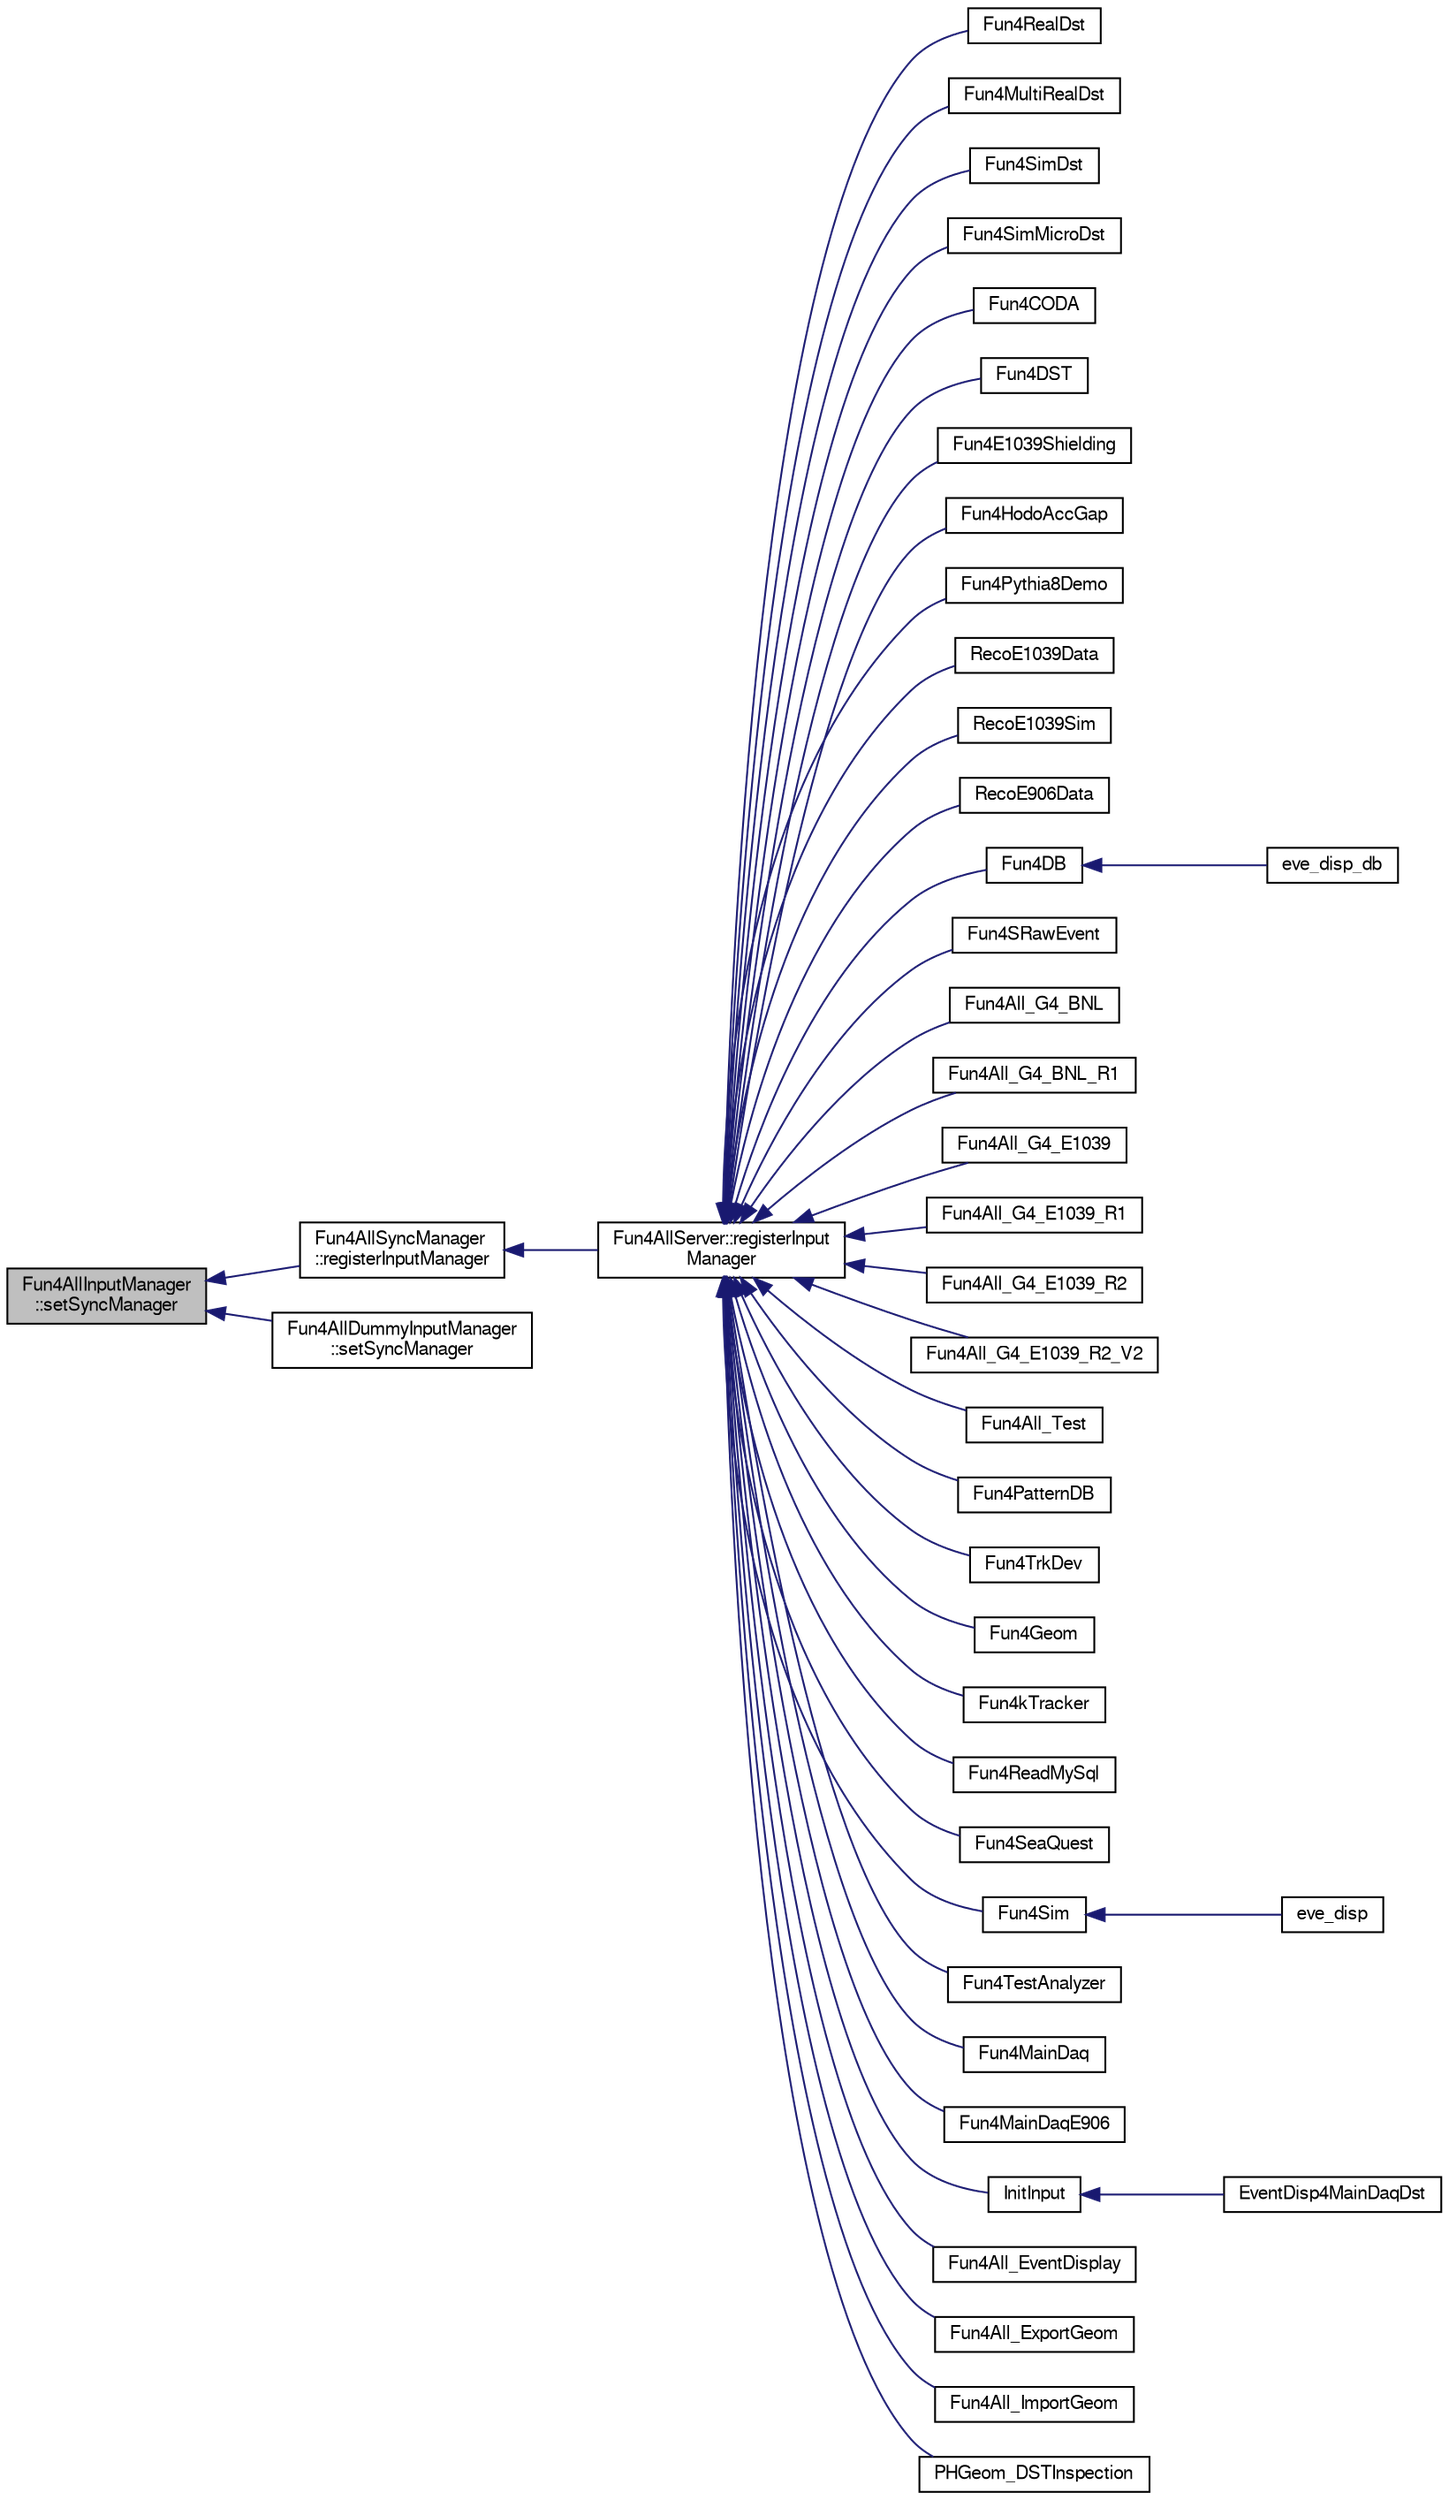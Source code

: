 digraph "Fun4AllInputManager::setSyncManager"
{
  bgcolor="transparent";
  edge [fontname="FreeSans",fontsize="10",labelfontname="FreeSans",labelfontsize="10"];
  node [fontname="FreeSans",fontsize="10",shape=record];
  rankdir="LR";
  Node1 [label="Fun4AllInputManager\l::setSyncManager",height=0.2,width=0.4,color="black", fillcolor="grey75", style="filled" fontcolor="black"];
  Node1 -> Node2 [dir="back",color="midnightblue",fontsize="10",style="solid",fontname="FreeSans"];
  Node2 [label="Fun4AllSyncManager\l::registerInputManager",height=0.2,width=0.4,color="black",URL="$dd/ded/classFun4AllSyncManager.html#a2a284bc4ed777ec7f39d6e5c7090067c"];
  Node2 -> Node3 [dir="back",color="midnightblue",fontsize="10",style="solid",fontname="FreeSans"];
  Node3 [label="Fun4AllServer::registerInput\lManager",height=0.2,width=0.4,color="black",URL="$da/d29/classFun4AllServer.html#ab2cb490790d15b865ae79eb3094caabe"];
  Node3 -> Node4 [dir="back",color="midnightblue",fontsize="10",style="solid",fontname="FreeSans"];
  Node4 [label="Fun4RealDst",height=0.2,width=0.4,color="black",URL="$da/daa/Fun4RealDst_8C.html#af2bc551d71266cd8c5a6daeea6a861d8",tooltip="Fun4MainDaq.C: Fun4all macro to decode the MainDAQ data. "];
  Node3 -> Node5 [dir="back",color="midnightblue",fontsize="10",style="solid",fontname="FreeSans"];
  Node5 [label="Fun4MultiRealDst",height=0.2,width=0.4,color="black",URL="$da/daa/Fun4RealDst_8C.html#aa80eadb6952b5d52a756d7cf52d05770",tooltip="Function to analyze multiple DST files. "];
  Node3 -> Node6 [dir="back",color="midnightblue",fontsize="10",style="solid",fontname="FreeSans"];
  Node6 [label="Fun4SimDst",height=0.2,width=0.4,color="black",URL="$db/dba/Fun4SimDst_8C.html#abf0708efff889232b6c0a7359cfb70ae",tooltip="Fun4SimDst.C: Fun4all macro to analyze the E1039 simulated DST files. "];
  Node3 -> Node7 [dir="back",color="midnightblue",fontsize="10",style="solid",fontname="FreeSans"];
  Node7 [label="Fun4SimMicroDst",height=0.2,width=0.4,color="black",URL="$d6/dac/Fun4SimMicroDst_8C.html#ab980c780491ded824d61247fc1fa6127",tooltip="Fun4SimMicroDst.C: Fun4all macro to analyze you uDST. "];
  Node3 -> Node8 [dir="back",color="midnightblue",fontsize="10",style="solid",fontname="FreeSans"];
  Node8 [label="Fun4CODA",height=0.2,width=0.4,color="black",URL="$db/dbe/Fun4CODA_8C.html#a1bbee777074605aa2a59ddf9b2b52742"];
  Node3 -> Node9 [dir="back",color="midnightblue",fontsize="10",style="solid",fontname="FreeSans"];
  Node9 [label="Fun4DST",height=0.2,width=0.4,color="black",URL="$de/daf/Fun4DST_8C.html#a6a43c5ad028285b022976fa872e60cbc"];
  Node3 -> Node10 [dir="back",color="midnightblue",fontsize="10",style="solid",fontname="FreeSans"];
  Node10 [label="Fun4E1039Shielding",height=0.2,width=0.4,color="black",URL="$d2/d24/Fun4E1039Shielding_8C.html#a42592782dd55d6e219305ff678a00dc2"];
  Node3 -> Node11 [dir="back",color="midnightblue",fontsize="10",style="solid",fontname="FreeSans"];
  Node11 [label="Fun4HodoAccGap",height=0.2,width=0.4,color="black",URL="$d6/d6a/Fun4HodoAccGap_8C.html#a7aaa0687f144d5e7b417d7e9ac5f36da"];
  Node3 -> Node12 [dir="back",color="midnightblue",fontsize="10",style="solid",fontname="FreeSans"];
  Node12 [label="Fun4Pythia8Demo",height=0.2,width=0.4,color="black",URL="$de/d66/Fun4Pythia8Demo_8C.html#a6a06be36766511c5ad76013c9cbfe5b5"];
  Node3 -> Node13 [dir="back",color="midnightblue",fontsize="10",style="solid",fontname="FreeSans"];
  Node13 [label="RecoE1039Data",height=0.2,width=0.4,color="black",URL="$db/dea/RecoE1039Data_8C.html#a619388c470b52b98a611cb6f18ba24c1"];
  Node3 -> Node14 [dir="back",color="midnightblue",fontsize="10",style="solid",fontname="FreeSans"];
  Node14 [label="RecoE1039Sim",height=0.2,width=0.4,color="black",URL="$d0/d9c/RecoE1039Sim_8C.html#a07edfd7b51752cb53ea50911050a8511"];
  Node3 -> Node15 [dir="back",color="midnightblue",fontsize="10",style="solid",fontname="FreeSans"];
  Node15 [label="RecoE906Data",height=0.2,width=0.4,color="black",URL="$df/d0c/RecoE906Data_8C.html#ad032525ca693000ba382d14d82bf9f2b"];
  Node3 -> Node16 [dir="back",color="midnightblue",fontsize="10",style="solid",fontname="FreeSans"];
  Node16 [label="Fun4DB",height=0.2,width=0.4,color="black",URL="$df/dc0/Fun4DB_8C.html#a156048b96f7485e3cc410afbc05fc286"];
  Node16 -> Node17 [dir="back",color="midnightblue",fontsize="10",style="solid",fontname="FreeSans"];
  Node17 [label="eve_disp_db",height=0.2,width=0.4,color="black",URL="$de/d2a/eve__disp__db_8C.html#aa8b45dd9cf940c8aff427aed5d9db19f"];
  Node3 -> Node18 [dir="back",color="midnightblue",fontsize="10",style="solid",fontname="FreeSans"];
  Node18 [label="Fun4SRawEvent",height=0.2,width=0.4,color="black",URL="$d8/de7/Fun4SRawEvent_8C.html#aaa9bb2e956ce860a8cb6e7845bcc4ed5"];
  Node3 -> Node19 [dir="back",color="midnightblue",fontsize="10",style="solid",fontname="FreeSans"];
  Node19 [label="Fun4All_G4_BNL",height=0.2,width=0.4,color="black",URL="$d9/de0/Fun4All__G4__BNL_8C.html#a62a558c2bb73d1be82a65b16f52ce2e0"];
  Node3 -> Node20 [dir="back",color="midnightblue",fontsize="10",style="solid",fontname="FreeSans"];
  Node20 [label="Fun4All_G4_BNL_R1",height=0.2,width=0.4,color="black",URL="$de/dad/Fun4All__G4__BNL__R1_8C.html#a361be596f3554cfa3d0fc26346c50c31"];
  Node3 -> Node21 [dir="back",color="midnightblue",fontsize="10",style="solid",fontname="FreeSans"];
  Node21 [label="Fun4All_G4_E1039",height=0.2,width=0.4,color="black",URL="$d1/d24/Fun4All__G4__E1039_8C.html#ad81863c21df83a735c57713bc9ec59b1"];
  Node3 -> Node22 [dir="back",color="midnightblue",fontsize="10",style="solid",fontname="FreeSans"];
  Node22 [label="Fun4All_G4_E1039_R1",height=0.2,width=0.4,color="black",URL="$de/d10/Fun4All__G4__E1039__R1_8C.html#aa484b834b55e3114dfd4cd82dcd11831"];
  Node3 -> Node23 [dir="back",color="midnightblue",fontsize="10",style="solid",fontname="FreeSans"];
  Node23 [label="Fun4All_G4_E1039_R2",height=0.2,width=0.4,color="black",URL="$df/d98/Fun4All__G4__E1039__R2_8C.html#a0cc5938b98723b2d5216049aad7edb01"];
  Node3 -> Node24 [dir="back",color="midnightblue",fontsize="10",style="solid",fontname="FreeSans"];
  Node24 [label="Fun4All_G4_E1039_R2_V2",height=0.2,width=0.4,color="black",URL="$d1/d91/Fun4All__G4__E1039__R2__V2_8C.html#a89f8b08cddafb17f4ba14e509a0ca1db"];
  Node3 -> Node25 [dir="back",color="midnightblue",fontsize="10",style="solid",fontname="FreeSans"];
  Node25 [label="Fun4All_Test",height=0.2,width=0.4,color="black",URL="$d5/db4/Fun4All__Test_8C.html#ae69a57ea66fbed58544200f95796a66f"];
  Node3 -> Node26 [dir="back",color="midnightblue",fontsize="10",style="solid",fontname="FreeSans"];
  Node26 [label="Fun4PatternDB",height=0.2,width=0.4,color="black",URL="$d7/d66/Fun4PatternDB_8C.html#a9e68afec0dfdd12961d550386529d5eb"];
  Node3 -> Node27 [dir="back",color="midnightblue",fontsize="10",style="solid",fontname="FreeSans"];
  Node27 [label="Fun4TrkDev",height=0.2,width=0.4,color="black",URL="$d2/d3a/Fun4TrkDev_8C.html#abd98cf50196a6ad7cb2289d1f0442b73"];
  Node3 -> Node28 [dir="back",color="midnightblue",fontsize="10",style="solid",fontname="FreeSans"];
  Node28 [label="Fun4Geom",height=0.2,width=0.4,color="black",URL="$db/d7c/Fun4DumpGeom_8C.html#ac8b66de3cf15072c6969f76f6b8f7f4c"];
  Node3 -> Node29 [dir="back",color="midnightblue",fontsize="10",style="solid",fontname="FreeSans"];
  Node29 [label="Fun4kTracker",height=0.2,width=0.4,color="black",URL="$dd/d7d/Fun4kTracker_8C.html#abe7052288e4678d0346333383ad821ff"];
  Node3 -> Node30 [dir="back",color="midnightblue",fontsize="10",style="solid",fontname="FreeSans"];
  Node30 [label="Fun4ReadMySql",height=0.2,width=0.4,color="black",URL="$d9/d8c/Fun4ReadMySql_8C.html#a82110168fa15d41b073c27eeadfc0ff3"];
  Node3 -> Node31 [dir="back",color="midnightblue",fontsize="10",style="solid",fontname="FreeSans"];
  Node31 [label="Fun4SeaQuest",height=0.2,width=0.4,color="black",URL="$d6/d4c/Fun4SeaQuest_8C.html#a81bffd149f5c71602cb40eb0f45019c3"];
  Node3 -> Node32 [dir="back",color="midnightblue",fontsize="10",style="solid",fontname="FreeSans"];
  Node32 [label="Fun4Sim",height=0.2,width=0.4,color="black",URL="$d7/d65/e1039-core_2macros_2Fun4Sim_8C.html#a5e9276116ae0064f58b288a1e0e4e3db"];
  Node32 -> Node33 [dir="back",color="midnightblue",fontsize="10",style="solid",fontname="FreeSans"];
  Node33 [label="eve_disp",height=0.2,width=0.4,color="black",URL="$d2/d96/eve__disp_8C.html#abeb034dea489ef1866373d2464ec5721"];
  Node3 -> Node34 [dir="back",color="midnightblue",fontsize="10",style="solid",fontname="FreeSans"];
  Node34 [label="Fun4TestAnalyzer",height=0.2,width=0.4,color="black",URL="$de/d48/Fun4TestAnalyzer_8C.html#af993f3ce438e5ebcb52b97e41124a3db"];
  Node3 -> Node35 [dir="back",color="midnightblue",fontsize="10",style="solid",fontname="FreeSans"];
  Node35 [label="Fun4MainDaq",height=0.2,width=0.4,color="black",URL="$df/d6a/e1039-core_2online_2macros_2Fun4MainDaq_8C.html#ab9151bcfc5d35e7a25c9cf86fddd2bd2",tooltip="Fun4MainDaq.C: Fun4all macro to decode the MainDAQ data. "];
  Node3 -> Node36 [dir="back",color="midnightblue",fontsize="10",style="solid",fontname="FreeSans"];
  Node36 [label="Fun4MainDaqE906",height=0.2,width=0.4,color="black",URL="$d1/d6b/Fun4MainDaqE906_8C.html#a3617355b5c033a5635408b1cd8c29c35",tooltip="Fun4MainDaq.C: Fun4all macro to decode the MainDAQ data. "];
  Node3 -> Node37 [dir="back",color="midnightblue",fontsize="10",style="solid",fontname="FreeSans"];
  Node37 [label="InitInput",height=0.2,width=0.4,color="black",URL="$d6/d9e/EventDisp4MainDaqDst_8C.html#a9d62acc9c2150e00b509d9d553d7d6c1"];
  Node37 -> Node38 [dir="back",color="midnightblue",fontsize="10",style="solid",fontname="FreeSans"];
  Node38 [label="EventDisp4MainDaqDst",height=0.2,width=0.4,color="black",URL="$d6/d9e/EventDisp4MainDaqDst_8C.html#a52e0269749883c6976db81717ead7d9b"];
  Node3 -> Node39 [dir="back",color="midnightblue",fontsize="10",style="solid",fontname="FreeSans"];
  Node39 [label="Fun4All_EventDisplay",height=0.2,width=0.4,color="black",URL="$df/d27/Fun4All__EventDisplay_8C.html#a1882962483c970b18963752d848a9f60"];
  Node3 -> Node40 [dir="back",color="midnightblue",fontsize="10",style="solid",fontname="FreeSans"];
  Node40 [label="Fun4All_ExportGeom",height=0.2,width=0.4,color="black",URL="$df/d51/Fun4All__ExportGeom_8C.html#a582925c51bad38d562cf19e71211adfd",tooltip="get geometry from DST file and output TGeoManager ROOT files or other formats of geometry files ..."];
  Node3 -> Node41 [dir="back",color="midnightblue",fontsize="10",style="solid",fontname="FreeSans"];
  Node41 [label="Fun4All_ImportGeom",height=0.2,width=0.4,color="black",URL="$d9/d0f/Fun4All__ImportGeom_8C.html#a3388968a8dae60e9eb62b1126f747b6a",tooltip="Read in a Geometry file, and output DST and ROOT TGeo files. "];
  Node3 -> Node42 [dir="back",color="midnightblue",fontsize="10",style="solid",fontname="FreeSans"];
  Node42 [label="PHGeom_DSTInspection",height=0.2,width=0.4,color="black",URL="$d6/deb/PHGeom__DSTInspection_8C.html#a8a06a40e2950cd31dda512c040049cd0"];
  Node1 -> Node43 [dir="back",color="midnightblue",fontsize="10",style="solid",fontname="FreeSans"];
  Node43 [label="Fun4AllDummyInputManager\l::setSyncManager",height=0.2,width=0.4,color="black",URL="$df/d43/classFun4AllDummyInputManager.html#a3863cb07576f56e8e514ae272b322679"];
}
